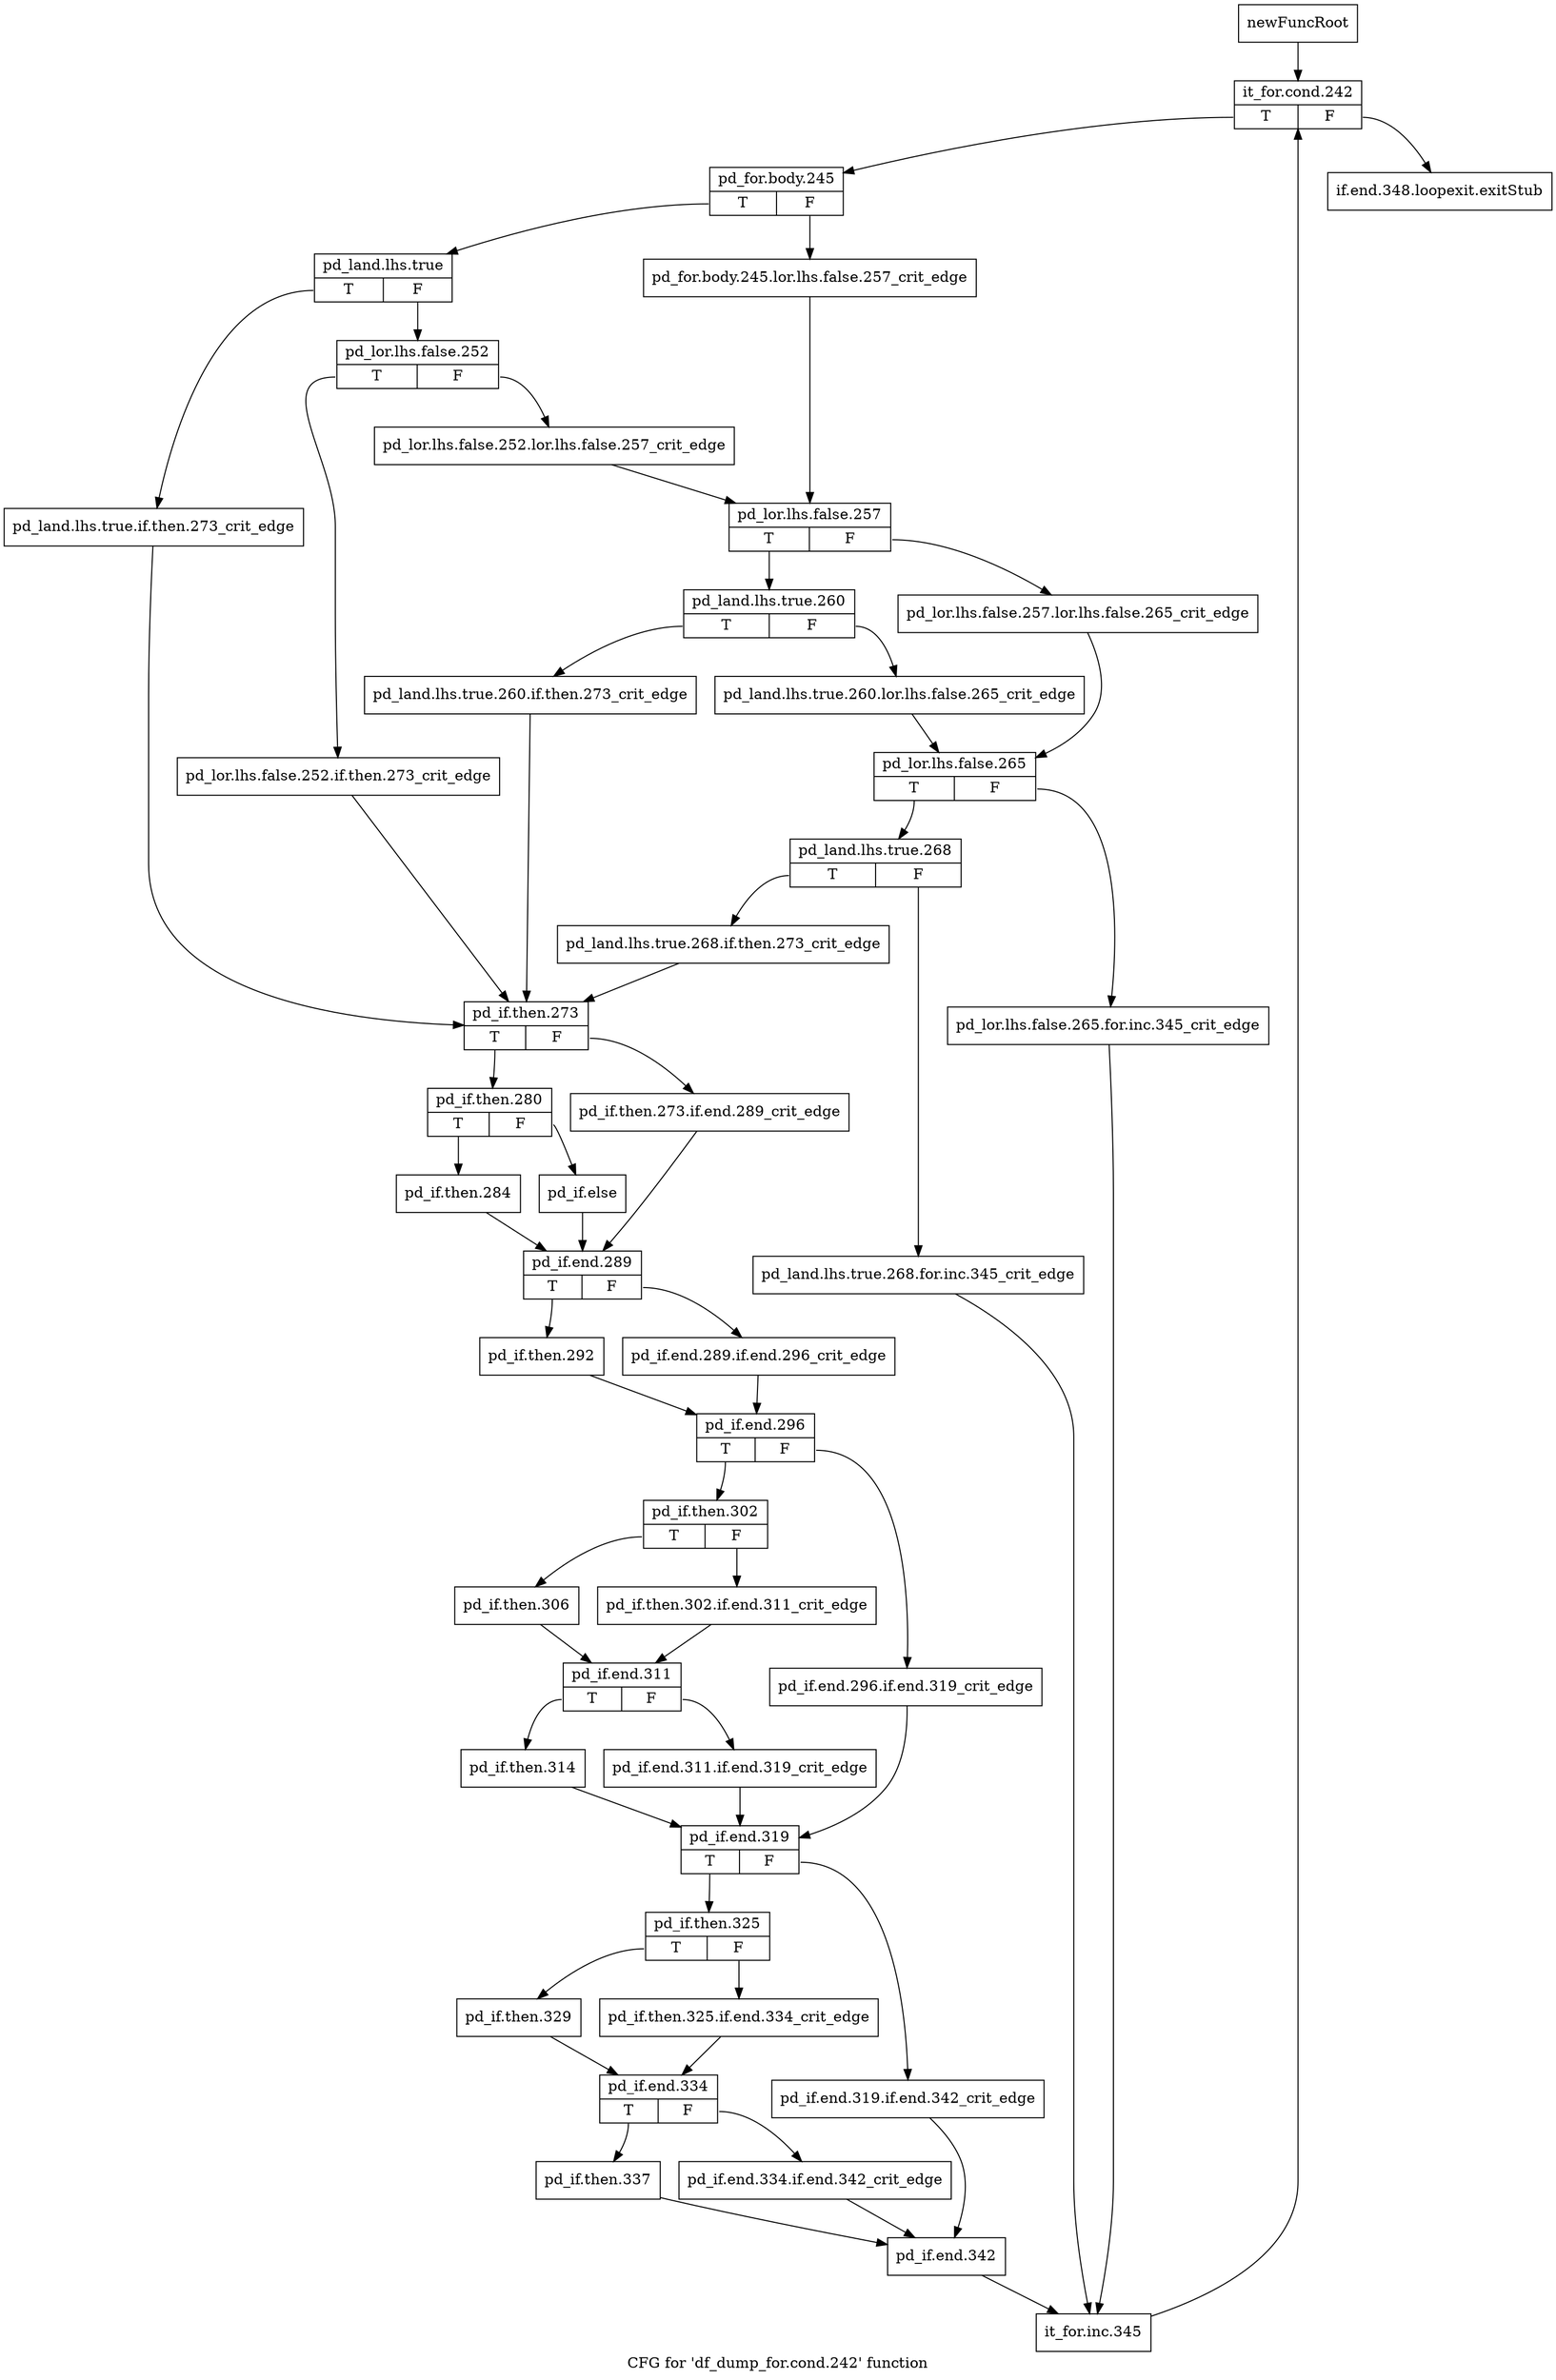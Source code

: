 digraph "CFG for 'df_dump_for.cond.242' function" {
	label="CFG for 'df_dump_for.cond.242' function";

	Node0xaa95370 [shape=record,label="{newFuncRoot}"];
	Node0xaa95370 -> Node0xaa95410;
	Node0xaa953c0 [shape=record,label="{if.end.348.loopexit.exitStub}"];
	Node0xaa95410 [shape=record,label="{it_for.cond.242|{<s0>T|<s1>F}}"];
	Node0xaa95410:s0 -> Node0xaa95460;
	Node0xaa95410:s1 -> Node0xaa953c0;
	Node0xaa95460 [shape=record,label="{pd_for.body.245|{<s0>T|<s1>F}}"];
	Node0xaa95460:s0 -> Node0xaa95500;
	Node0xaa95460:s1 -> Node0xaa954b0;
	Node0xaa954b0 [shape=record,label="{pd_for.body.245.lor.lhs.false.257_crit_edge}"];
	Node0xaa954b0 -> Node0xaa955f0;
	Node0xaa95500 [shape=record,label="{pd_land.lhs.true|{<s0>T|<s1>F}}"];
	Node0xaa95500:s0 -> Node0xaa95960;
	Node0xaa95500:s1 -> Node0xaa95550;
	Node0xaa95550 [shape=record,label="{pd_lor.lhs.false.252|{<s0>T|<s1>F}}"];
	Node0xaa95550:s0 -> Node0xaa95910;
	Node0xaa95550:s1 -> Node0xaa955a0;
	Node0xaa955a0 [shape=record,label="{pd_lor.lhs.false.252.lor.lhs.false.257_crit_edge}"];
	Node0xaa955a0 -> Node0xaa955f0;
	Node0xaa955f0 [shape=record,label="{pd_lor.lhs.false.257|{<s0>T|<s1>F}}"];
	Node0xaa955f0:s0 -> Node0xaa95690;
	Node0xaa955f0:s1 -> Node0xaa95640;
	Node0xaa95640 [shape=record,label="{pd_lor.lhs.false.257.lor.lhs.false.265_crit_edge}"];
	Node0xaa95640 -> Node0xaa95730;
	Node0xaa95690 [shape=record,label="{pd_land.lhs.true.260|{<s0>T|<s1>F}}"];
	Node0xaa95690:s0 -> Node0xaa958c0;
	Node0xaa95690:s1 -> Node0xaa956e0;
	Node0xaa956e0 [shape=record,label="{pd_land.lhs.true.260.lor.lhs.false.265_crit_edge}"];
	Node0xaa956e0 -> Node0xaa95730;
	Node0xaa95730 [shape=record,label="{pd_lor.lhs.false.265|{<s0>T|<s1>F}}"];
	Node0xaa95730:s0 -> Node0xaa957d0;
	Node0xaa95730:s1 -> Node0xaa95780;
	Node0xaa95780 [shape=record,label="{pd_lor.lhs.false.265.for.inc.345_crit_edge}"];
	Node0xaa95780 -> Node0xaa96180;
	Node0xaa957d0 [shape=record,label="{pd_land.lhs.true.268|{<s0>T|<s1>F}}"];
	Node0xaa957d0:s0 -> Node0xaa95870;
	Node0xaa957d0:s1 -> Node0xaa95820;
	Node0xaa95820 [shape=record,label="{pd_land.lhs.true.268.for.inc.345_crit_edge}"];
	Node0xaa95820 -> Node0xaa96180;
	Node0xaa95870 [shape=record,label="{pd_land.lhs.true.268.if.then.273_crit_edge}"];
	Node0xaa95870 -> Node0xaa959b0;
	Node0xaa958c0 [shape=record,label="{pd_land.lhs.true.260.if.then.273_crit_edge}"];
	Node0xaa958c0 -> Node0xaa959b0;
	Node0xaa95910 [shape=record,label="{pd_lor.lhs.false.252.if.then.273_crit_edge}"];
	Node0xaa95910 -> Node0xaa959b0;
	Node0xaa95960 [shape=record,label="{pd_land.lhs.true.if.then.273_crit_edge}"];
	Node0xaa95960 -> Node0xaa959b0;
	Node0xaa959b0 [shape=record,label="{pd_if.then.273|{<s0>T|<s1>F}}"];
	Node0xaa959b0:s0 -> Node0xaa95a50;
	Node0xaa959b0:s1 -> Node0xaa95a00;
	Node0xaa95a00 [shape=record,label="{pd_if.then.273.if.end.289_crit_edge}"];
	Node0xaa95a00 -> Node0xaa95b40;
	Node0xaa95a50 [shape=record,label="{pd_if.then.280|{<s0>T|<s1>F}}"];
	Node0xaa95a50:s0 -> Node0xaa95af0;
	Node0xaa95a50:s1 -> Node0xaa95aa0;
	Node0xaa95aa0 [shape=record,label="{pd_if.else}"];
	Node0xaa95aa0 -> Node0xaa95b40;
	Node0xaa95af0 [shape=record,label="{pd_if.then.284}"];
	Node0xaa95af0 -> Node0xaa95b40;
	Node0xaa95b40 [shape=record,label="{pd_if.end.289|{<s0>T|<s1>F}}"];
	Node0xaa95b40:s0 -> Node0xaa95be0;
	Node0xaa95b40:s1 -> Node0xaa95b90;
	Node0xaa95b90 [shape=record,label="{pd_if.end.289.if.end.296_crit_edge}"];
	Node0xaa95b90 -> Node0xaa95c30;
	Node0xaa95be0 [shape=record,label="{pd_if.then.292}"];
	Node0xaa95be0 -> Node0xaa95c30;
	Node0xaa95c30 [shape=record,label="{pd_if.end.296|{<s0>T|<s1>F}}"];
	Node0xaa95c30:s0 -> Node0xaa95cd0;
	Node0xaa95c30:s1 -> Node0xaa95c80;
	Node0xaa95c80 [shape=record,label="{pd_if.end.296.if.end.319_crit_edge}"];
	Node0xaa95c80 -> Node0xaa95eb0;
	Node0xaa95cd0 [shape=record,label="{pd_if.then.302|{<s0>T|<s1>F}}"];
	Node0xaa95cd0:s0 -> Node0xaa95d70;
	Node0xaa95cd0:s1 -> Node0xaa95d20;
	Node0xaa95d20 [shape=record,label="{pd_if.then.302.if.end.311_crit_edge}"];
	Node0xaa95d20 -> Node0xaa95dc0;
	Node0xaa95d70 [shape=record,label="{pd_if.then.306}"];
	Node0xaa95d70 -> Node0xaa95dc0;
	Node0xaa95dc0 [shape=record,label="{pd_if.end.311|{<s0>T|<s1>F}}"];
	Node0xaa95dc0:s0 -> Node0xaa95e60;
	Node0xaa95dc0:s1 -> Node0xaa95e10;
	Node0xaa95e10 [shape=record,label="{pd_if.end.311.if.end.319_crit_edge}"];
	Node0xaa95e10 -> Node0xaa95eb0;
	Node0xaa95e60 [shape=record,label="{pd_if.then.314}"];
	Node0xaa95e60 -> Node0xaa95eb0;
	Node0xaa95eb0 [shape=record,label="{pd_if.end.319|{<s0>T|<s1>F}}"];
	Node0xaa95eb0:s0 -> Node0xaa95f50;
	Node0xaa95eb0:s1 -> Node0xaa95f00;
	Node0xaa95f00 [shape=record,label="{pd_if.end.319.if.end.342_crit_edge}"];
	Node0xaa95f00 -> Node0xaa96130;
	Node0xaa95f50 [shape=record,label="{pd_if.then.325|{<s0>T|<s1>F}}"];
	Node0xaa95f50:s0 -> Node0xaa95ff0;
	Node0xaa95f50:s1 -> Node0xaa95fa0;
	Node0xaa95fa0 [shape=record,label="{pd_if.then.325.if.end.334_crit_edge}"];
	Node0xaa95fa0 -> Node0xaa96040;
	Node0xaa95ff0 [shape=record,label="{pd_if.then.329}"];
	Node0xaa95ff0 -> Node0xaa96040;
	Node0xaa96040 [shape=record,label="{pd_if.end.334|{<s0>T|<s1>F}}"];
	Node0xaa96040:s0 -> Node0xaa960e0;
	Node0xaa96040:s1 -> Node0xaa96090;
	Node0xaa96090 [shape=record,label="{pd_if.end.334.if.end.342_crit_edge}"];
	Node0xaa96090 -> Node0xaa96130;
	Node0xaa960e0 [shape=record,label="{pd_if.then.337}"];
	Node0xaa960e0 -> Node0xaa96130;
	Node0xaa96130 [shape=record,label="{pd_if.end.342}"];
	Node0xaa96130 -> Node0xaa96180;
	Node0xaa96180 [shape=record,label="{it_for.inc.345}"];
	Node0xaa96180 -> Node0xaa95410;
}
